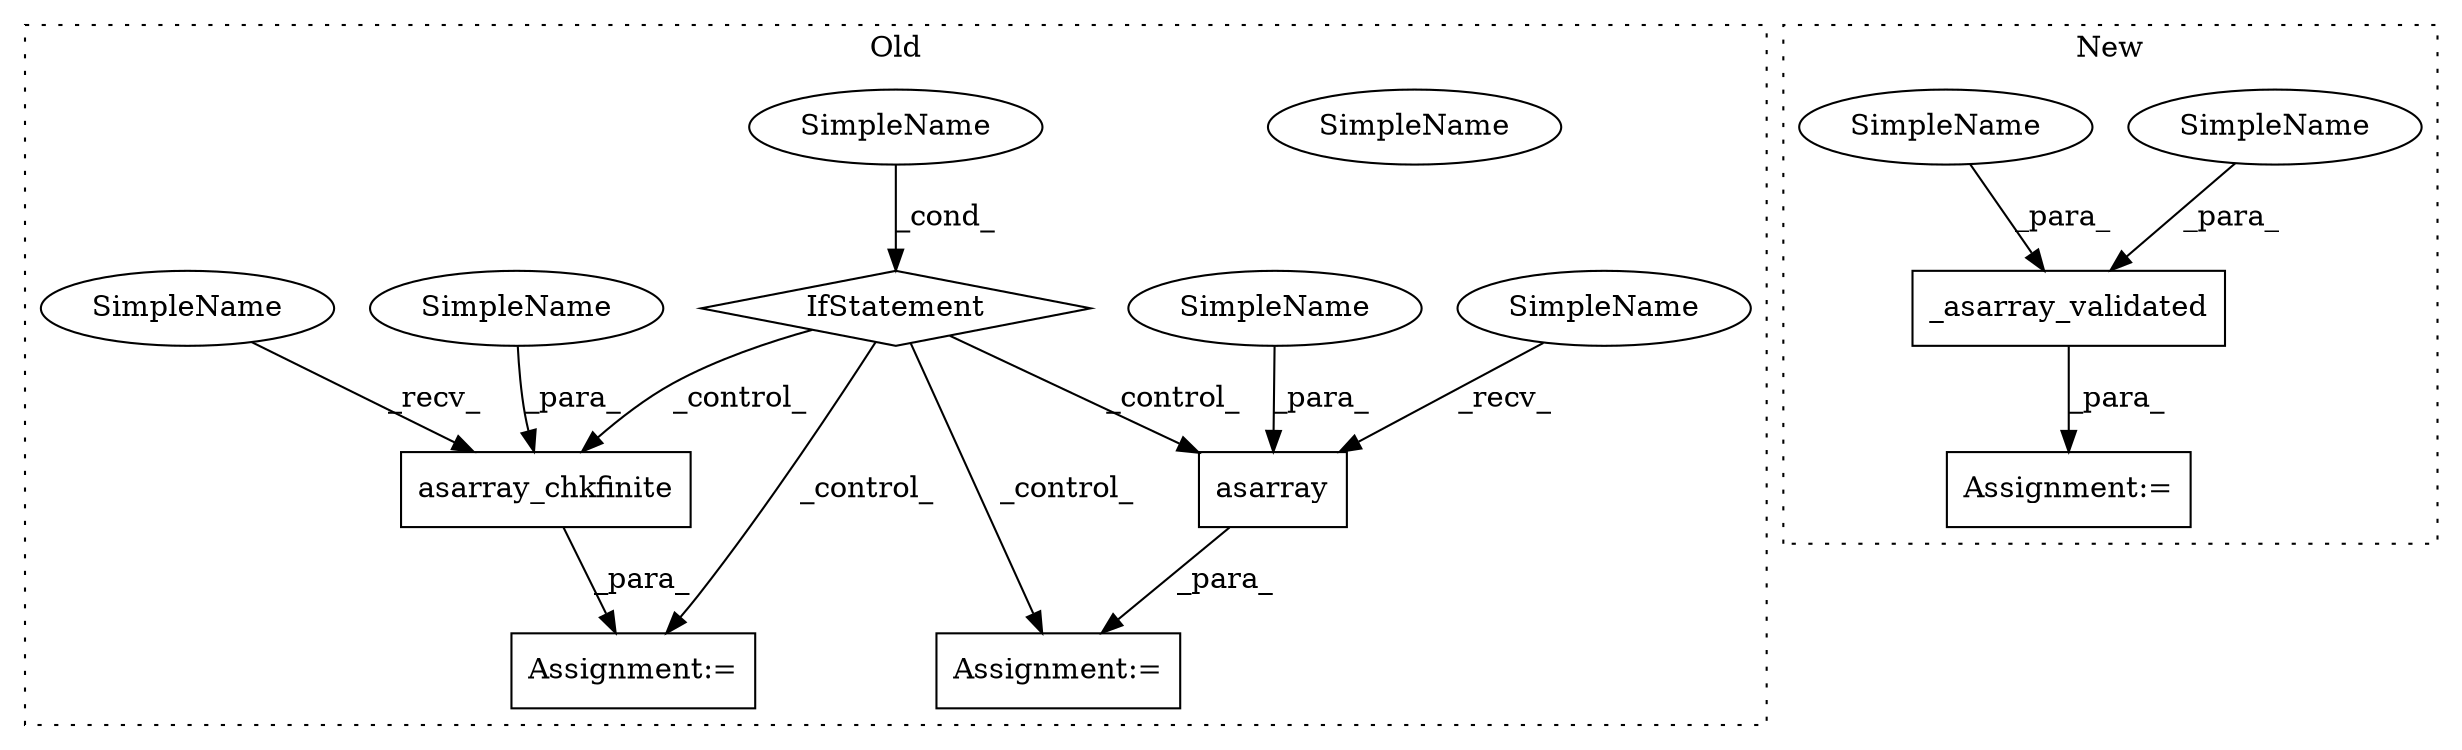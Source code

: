 digraph G {
subgraph cluster0 {
1 [label="IfStatement" a="25" s="11899,11915" l="4,2" shape="diamond"];
3 [label="SimpleName" a="42" s="11903" l="12" shape="ellipse"];
4 [label="Assignment:=" a="7" s="11976" l="1" shape="box"];
5 [label="Assignment:=" a="7" s="11926" l="1" shape="box"];
7 [label="asarray" a="32" s="11983,11992" l="8,1" shape="box"];
8 [label="asarray_chkfinite" a="32" s="11933,11952" l="18,1" shape="box"];
9 [label="SimpleName" a="42" s="11903" l="12" shape="ellipse"];
10 [label="SimpleName" a="42" s="11977" l="5" shape="ellipse"];
11 [label="SimpleName" a="42" s="11927" l="5" shape="ellipse"];
13 [label="SimpleName" a="42" s="11991" l="1" shape="ellipse"];
14 [label="SimpleName" a="42" s="11951" l="1" shape="ellipse"];
label = "Old";
style="dotted";
}
subgraph cluster1 {
2 [label="_asarray_validated" a="32" s="11026,11059" l="19,1" shape="box"];
6 [label="Assignment:=" a="7" s="11025" l="1" shape="box"];
12 [label="SimpleName" a="42" s="11047" l="12" shape="ellipse"];
15 [label="SimpleName" a="42" s="11045" l="1" shape="ellipse"];
label = "New";
style="dotted";
}
1 -> 7 [label="_control_"];
1 -> 5 [label="_control_"];
1 -> 4 [label="_control_"];
1 -> 8 [label="_control_"];
2 -> 6 [label="_para_"];
7 -> 4 [label="_para_"];
8 -> 5 [label="_para_"];
9 -> 1 [label="_cond_"];
10 -> 7 [label="_recv_"];
11 -> 8 [label="_recv_"];
12 -> 2 [label="_para_"];
13 -> 7 [label="_para_"];
14 -> 8 [label="_para_"];
15 -> 2 [label="_para_"];
}